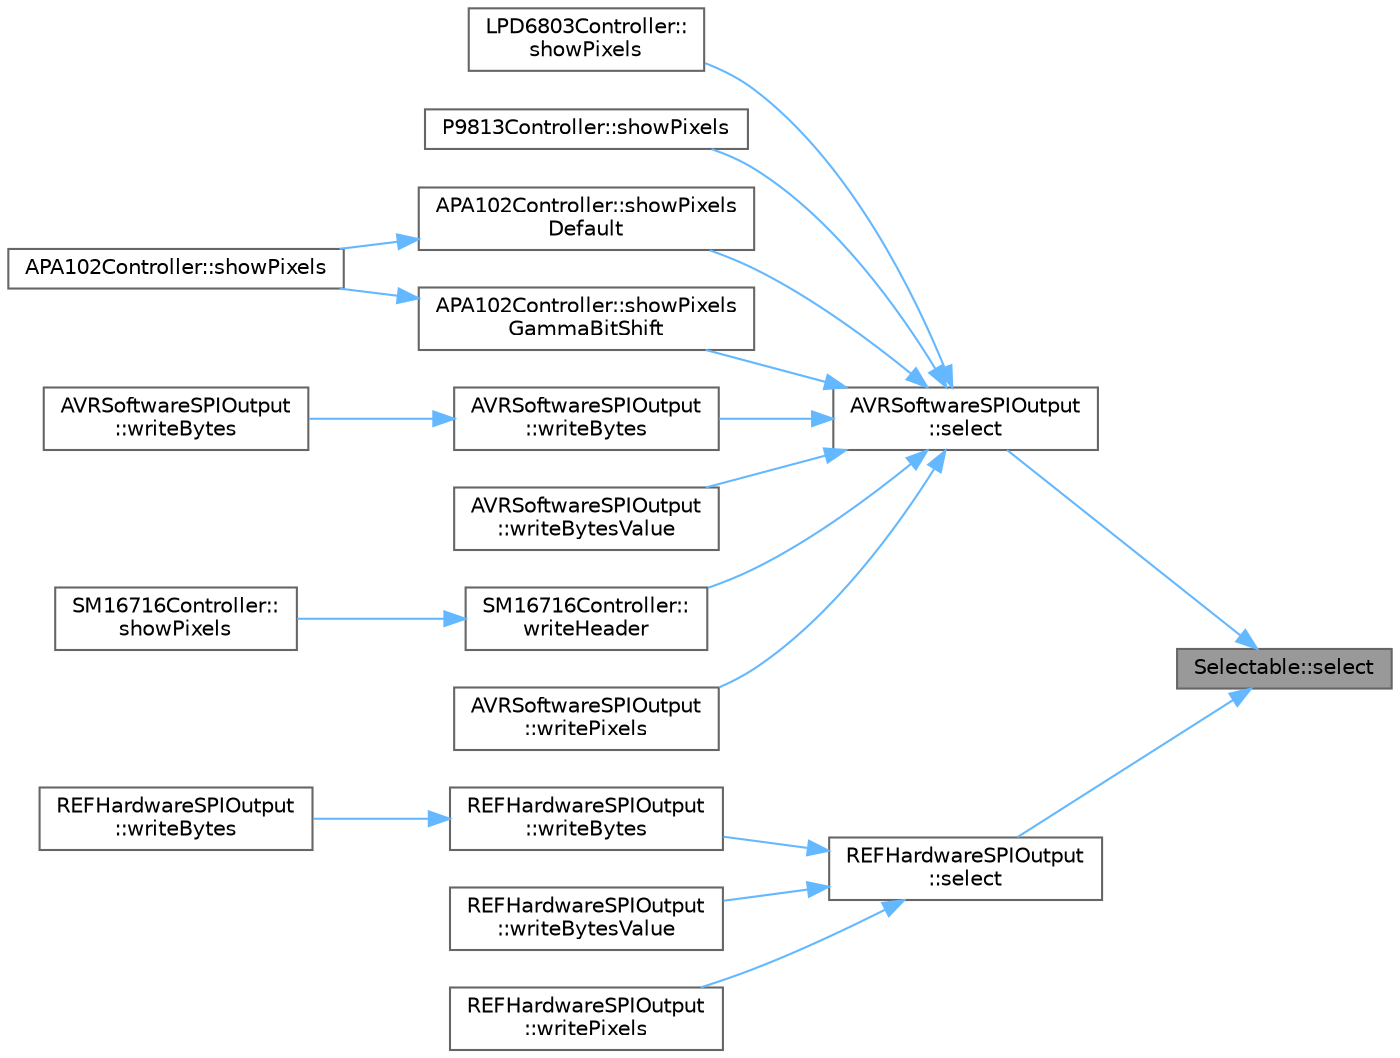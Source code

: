 digraph "Selectable::select"
{
 // LATEX_PDF_SIZE
  bgcolor="transparent";
  edge [fontname=Helvetica,fontsize=10,labelfontname=Helvetica,labelfontsize=10];
  node [fontname=Helvetica,fontsize=10,shape=box,height=0.2,width=0.4];
  rankdir="RL";
  Node1 [id="Node000001",label="Selectable::select",height=0.2,width=0.4,color="gray40", fillcolor="grey60", style="filled", fontcolor="black",tooltip="Select this object."];
  Node1 -> Node2 [id="edge1_Node000001_Node000002",dir="back",color="steelblue1",style="solid",tooltip=" "];
  Node2 [id="Node000002",label="AVRSoftwareSPIOutput\l::select",height=0.2,width=0.4,color="grey40", fillcolor="white", style="filled",URL="$dc/d57/class_a_v_r_software_s_p_i_output.html#a15872bb6ae69fd5a5c04b246fe73740e",tooltip="Select the SPI output (chip select)"];
  Node2 -> Node3 [id="edge2_Node000002_Node000003",dir="back",color="steelblue1",style="solid",tooltip=" "];
  Node3 [id="Node000003",label="LPD6803Controller::\lshowPixels",height=0.2,width=0.4,color="grey40", fillcolor="white", style="filled",URL="$df/d0d/group___clocked_chipsets.html#a35f42384ada050146e6813f0fc766356",tooltip="Send the LED data to the strip."];
  Node2 -> Node4 [id="edge3_Node000002_Node000004",dir="back",color="steelblue1",style="solid",tooltip=" "];
  Node4 [id="Node000004",label="P9813Controller::showPixels",height=0.2,width=0.4,color="grey40", fillcolor="white", style="filled",URL="$df/d0d/group___clocked_chipsets.html#ab7381f0a1850d006f3449d27838b19c5",tooltip="Send the LED data to the strip."];
  Node2 -> Node5 [id="edge4_Node000002_Node000005",dir="back",color="steelblue1",style="solid",tooltip=" "];
  Node5 [id="Node000005",label="APA102Controller::showPixels\lDefault",height=0.2,width=0.4,color="grey40", fillcolor="white", style="filled",URL="$df/d0d/group___clocked_chipsets.html#a632117bec47c6b4ba7e3ed1703478a42",tooltip=" "];
  Node5 -> Node6 [id="edge5_Node000005_Node000006",dir="back",color="steelblue1",style="solid",tooltip=" "];
  Node6 [id="Node000006",label="APA102Controller::showPixels",height=0.2,width=0.4,color="grey40", fillcolor="white", style="filled",URL="$df/d0d/group___clocked_chipsets.html#a523f76b88c07e29cba6c40bd0cefe4b3",tooltip="Send the LED data to the strip."];
  Node2 -> Node7 [id="edge6_Node000002_Node000007",dir="back",color="steelblue1",style="solid",tooltip=" "];
  Node7 [id="Node000007",label="APA102Controller::showPixels\lGammaBitShift",height=0.2,width=0.4,color="grey40", fillcolor="white", style="filled",URL="$df/d0d/group___clocked_chipsets.html#a040f761b3d3bb30a9275f96548ec5ef7",tooltip=" "];
  Node7 -> Node6 [id="edge7_Node000007_Node000006",dir="back",color="steelblue1",style="solid",tooltip=" "];
  Node2 -> Node8 [id="edge8_Node000002_Node000008",dir="back",color="steelblue1",style="solid",tooltip=" "];
  Node8 [id="Node000008",label="AVRSoftwareSPIOutput\l::writeBytes",height=0.2,width=0.4,color="grey40", fillcolor="white", style="filled",URL="$dc/d57/class_a_v_r_software_s_p_i_output.html#af543930d08c9ce5c8229e45be97980e9",tooltip="Write an array of data to the SPI interface."];
  Node8 -> Node9 [id="edge9_Node000008_Node000009",dir="back",color="steelblue1",style="solid",tooltip=" "];
  Node9 [id="Node000009",label="AVRSoftwareSPIOutput\l::writeBytes",height=0.2,width=0.4,color="grey40", fillcolor="white", style="filled",URL="$dc/d57/class_a_v_r_software_s_p_i_output.html#a8e0f5d9fd6f2c1e1eab4436c1b5cb23a",tooltip="Write an array of data to the SPI interface."];
  Node2 -> Node10 [id="edge10_Node000002_Node000010",dir="back",color="steelblue1",style="solid",tooltip=" "];
  Node10 [id="Node000010",label="AVRSoftwareSPIOutput\l::writeBytesValue",height=0.2,width=0.4,color="grey40", fillcolor="white", style="filled",URL="$dc/d57/class_a_v_r_software_s_p_i_output.html#ac4ffa7160697ac63bbd7734b480308bc",tooltip="Write multiple bytes of the given value over SPI."];
  Node2 -> Node11 [id="edge11_Node000002_Node000011",dir="back",color="steelblue1",style="solid",tooltip=" "];
  Node11 [id="Node000011",label="SM16716Controller::\lwriteHeader",height=0.2,width=0.4,color="grey40", fillcolor="white", style="filled",URL="$df/d0d/group___clocked_chipsets.html#a3e9e62e92d3f9e175b43e28dbb2254e9",tooltip=" "];
  Node11 -> Node12 [id="edge12_Node000011_Node000012",dir="back",color="steelblue1",style="solid",tooltip=" "];
  Node12 [id="Node000012",label="SM16716Controller::\lshowPixels",height=0.2,width=0.4,color="grey40", fillcolor="white", style="filled",URL="$df/d0d/group___clocked_chipsets.html#a2b68d483e7422d26d31586ca7791d7af",tooltip="Send the LED data to the strip."];
  Node2 -> Node13 [id="edge13_Node000002_Node000013",dir="back",color="steelblue1",style="solid",tooltip=" "];
  Node13 [id="Node000013",label="AVRSoftwareSPIOutput\l::writePixels",height=0.2,width=0.4,color="grey40", fillcolor="white", style="filled",URL="$dc/d57/class_a_v_r_software_s_p_i_output.html#a20772a8fdfa75015731375c36ccb3515",tooltip="Write LED pixel data to the SPI interface."];
  Node1 -> Node14 [id="edge14_Node000001_Node000014",dir="back",color="steelblue1",style="solid",tooltip=" "];
  Node14 [id="Node000014",label="REFHardwareSPIOutput\l::select",height=0.2,width=0.4,color="grey40", fillcolor="white", style="filled",URL="$d6/dd4/class_r_e_f_hardware_s_p_i_output.html#a9f51d6a4a6ab66c709ff1d677815946b",tooltip="latch the CS select"];
  Node14 -> Node15 [id="edge15_Node000014_Node000015",dir="back",color="steelblue1",style="solid",tooltip=" "];
  Node15 [id="Node000015",label="REFHardwareSPIOutput\l::writeBytes",height=0.2,width=0.4,color="grey40", fillcolor="white", style="filled",URL="$d6/dd4/class_r_e_f_hardware_s_p_i_output.html#aed13aeec47cdee6166451607311f181c",tooltip="A full cycle of writing a value for len bytes, including select, release, and waiting."];
  Node15 -> Node16 [id="edge16_Node000015_Node000016",dir="back",color="steelblue1",style="solid",tooltip=" "];
  Node16 [id="Node000016",label="REFHardwareSPIOutput\l::writeBytes",height=0.2,width=0.4,color="grey40", fillcolor="white", style="filled",URL="$d6/dd4/class_r_e_f_hardware_s_p_i_output.html#a585373e81d2509a01429f74503b7b56b",tooltip="A full cycle of writing a value for len bytes, including select, release, and waiting."];
  Node14 -> Node17 [id="edge17_Node000014_Node000017",dir="back",color="steelblue1",style="solid",tooltip=" "];
  Node17 [id="Node000017",label="REFHardwareSPIOutput\l::writeBytesValue",height=0.2,width=0.4,color="grey40", fillcolor="white", style="filled",URL="$d6/dd4/class_r_e_f_hardware_s_p_i_output.html#a727c7315fab0f11994b879ee8a27460f",tooltip="A full cycle of writing a value for len bytes, including select, release, and waiting."];
  Node14 -> Node18 [id="edge18_Node000014_Node000018",dir="back",color="steelblue1",style="solid",tooltip=" "];
  Node18 [id="Node000018",label="REFHardwareSPIOutput\l::writePixels",height=0.2,width=0.4,color="grey40", fillcolor="white", style="filled",URL="$d6/dd4/class_r_e_f_hardware_s_p_i_output.html#a17c12dc926c86fc42b2f857149c699a1",tooltip="write a block of uint8_ts out in groups of three."];
}
